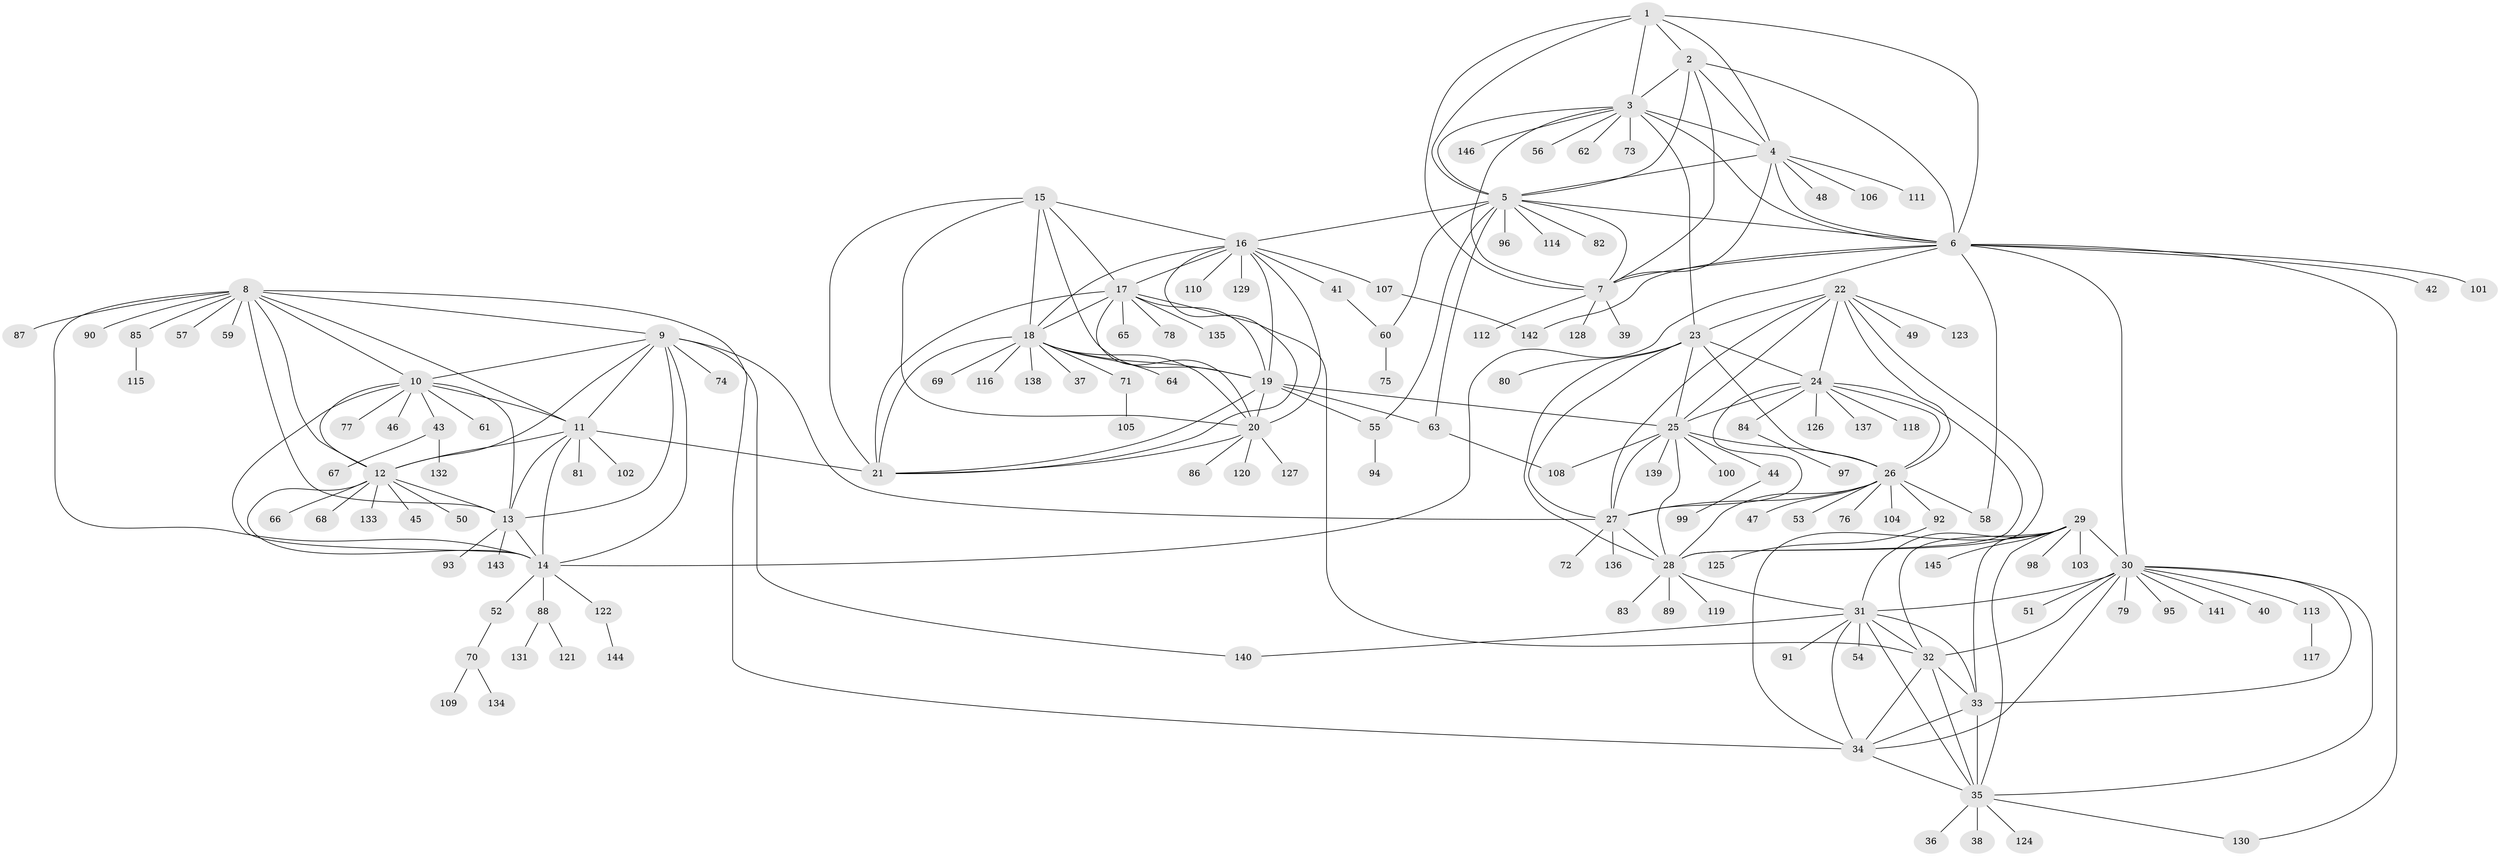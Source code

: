 // coarse degree distribution, {6: 0.0392156862745098, 11: 0.00980392156862745, 9: 0.0392156862745098, 13: 0.0196078431372549, 12: 0.0392156862745098, 8: 0.0392156862745098, 4: 0.0196078431372549, 10: 0.00980392156862745, 7: 0.0196078431372549, 5: 0.0196078431372549, 1: 0.6470588235294118, 2: 0.049019607843137254, 3: 0.049019607843137254}
// Generated by graph-tools (version 1.1) at 2025/19/03/04/25 18:19:56]
// undirected, 146 vertices, 234 edges
graph export_dot {
graph [start="1"]
  node [color=gray90,style=filled];
  1;
  2;
  3;
  4;
  5;
  6;
  7;
  8;
  9;
  10;
  11;
  12;
  13;
  14;
  15;
  16;
  17;
  18;
  19;
  20;
  21;
  22;
  23;
  24;
  25;
  26;
  27;
  28;
  29;
  30;
  31;
  32;
  33;
  34;
  35;
  36;
  37;
  38;
  39;
  40;
  41;
  42;
  43;
  44;
  45;
  46;
  47;
  48;
  49;
  50;
  51;
  52;
  53;
  54;
  55;
  56;
  57;
  58;
  59;
  60;
  61;
  62;
  63;
  64;
  65;
  66;
  67;
  68;
  69;
  70;
  71;
  72;
  73;
  74;
  75;
  76;
  77;
  78;
  79;
  80;
  81;
  82;
  83;
  84;
  85;
  86;
  87;
  88;
  89;
  90;
  91;
  92;
  93;
  94;
  95;
  96;
  97;
  98;
  99;
  100;
  101;
  102;
  103;
  104;
  105;
  106;
  107;
  108;
  109;
  110;
  111;
  112;
  113;
  114;
  115;
  116;
  117;
  118;
  119;
  120;
  121;
  122;
  123;
  124;
  125;
  126;
  127;
  128;
  129;
  130;
  131;
  132;
  133;
  134;
  135;
  136;
  137;
  138;
  139;
  140;
  141;
  142;
  143;
  144;
  145;
  146;
  1 -- 2;
  1 -- 3;
  1 -- 4;
  1 -- 5;
  1 -- 6;
  1 -- 7;
  2 -- 3;
  2 -- 4;
  2 -- 5;
  2 -- 6;
  2 -- 7;
  3 -- 4;
  3 -- 5;
  3 -- 6;
  3 -- 7;
  3 -- 23;
  3 -- 56;
  3 -- 62;
  3 -- 73;
  3 -- 146;
  4 -- 5;
  4 -- 6;
  4 -- 7;
  4 -- 48;
  4 -- 106;
  4 -- 111;
  5 -- 6;
  5 -- 7;
  5 -- 16;
  5 -- 55;
  5 -- 60;
  5 -- 63;
  5 -- 82;
  5 -- 96;
  5 -- 114;
  6 -- 7;
  6 -- 14;
  6 -- 30;
  6 -- 42;
  6 -- 58;
  6 -- 101;
  6 -- 130;
  6 -- 142;
  7 -- 39;
  7 -- 112;
  7 -- 128;
  8 -- 9;
  8 -- 10;
  8 -- 11;
  8 -- 12;
  8 -- 13;
  8 -- 14;
  8 -- 34;
  8 -- 57;
  8 -- 59;
  8 -- 85;
  8 -- 87;
  8 -- 90;
  9 -- 10;
  9 -- 11;
  9 -- 12;
  9 -- 13;
  9 -- 14;
  9 -- 27;
  9 -- 74;
  9 -- 140;
  10 -- 11;
  10 -- 12;
  10 -- 13;
  10 -- 14;
  10 -- 43;
  10 -- 46;
  10 -- 61;
  10 -- 77;
  11 -- 12;
  11 -- 13;
  11 -- 14;
  11 -- 21;
  11 -- 81;
  11 -- 102;
  12 -- 13;
  12 -- 14;
  12 -- 45;
  12 -- 50;
  12 -- 66;
  12 -- 68;
  12 -- 133;
  13 -- 14;
  13 -- 93;
  13 -- 143;
  14 -- 52;
  14 -- 88;
  14 -- 122;
  15 -- 16;
  15 -- 17;
  15 -- 18;
  15 -- 19;
  15 -- 20;
  15 -- 21;
  16 -- 17;
  16 -- 18;
  16 -- 19;
  16 -- 20;
  16 -- 21;
  16 -- 41;
  16 -- 107;
  16 -- 110;
  16 -- 129;
  17 -- 18;
  17 -- 19;
  17 -- 20;
  17 -- 21;
  17 -- 32;
  17 -- 65;
  17 -- 78;
  17 -- 135;
  18 -- 19;
  18 -- 20;
  18 -- 21;
  18 -- 37;
  18 -- 64;
  18 -- 69;
  18 -- 71;
  18 -- 116;
  18 -- 138;
  19 -- 20;
  19 -- 21;
  19 -- 25;
  19 -- 55;
  19 -- 63;
  20 -- 21;
  20 -- 86;
  20 -- 120;
  20 -- 127;
  22 -- 23;
  22 -- 24;
  22 -- 25;
  22 -- 26;
  22 -- 27;
  22 -- 28;
  22 -- 49;
  22 -- 123;
  23 -- 24;
  23 -- 25;
  23 -- 26;
  23 -- 27;
  23 -- 28;
  23 -- 80;
  24 -- 25;
  24 -- 26;
  24 -- 27;
  24 -- 28;
  24 -- 84;
  24 -- 118;
  24 -- 126;
  24 -- 137;
  25 -- 26;
  25 -- 27;
  25 -- 28;
  25 -- 44;
  25 -- 100;
  25 -- 108;
  25 -- 139;
  26 -- 27;
  26 -- 28;
  26 -- 47;
  26 -- 53;
  26 -- 58;
  26 -- 76;
  26 -- 92;
  26 -- 104;
  27 -- 28;
  27 -- 72;
  27 -- 136;
  28 -- 31;
  28 -- 83;
  28 -- 89;
  28 -- 119;
  29 -- 30;
  29 -- 31;
  29 -- 32;
  29 -- 33;
  29 -- 34;
  29 -- 35;
  29 -- 98;
  29 -- 103;
  29 -- 145;
  30 -- 31;
  30 -- 32;
  30 -- 33;
  30 -- 34;
  30 -- 35;
  30 -- 40;
  30 -- 51;
  30 -- 79;
  30 -- 95;
  30 -- 113;
  30 -- 141;
  31 -- 32;
  31 -- 33;
  31 -- 34;
  31 -- 35;
  31 -- 54;
  31 -- 91;
  31 -- 140;
  32 -- 33;
  32 -- 34;
  32 -- 35;
  33 -- 34;
  33 -- 35;
  34 -- 35;
  35 -- 36;
  35 -- 38;
  35 -- 124;
  35 -- 130;
  41 -- 60;
  43 -- 67;
  43 -- 132;
  44 -- 99;
  52 -- 70;
  55 -- 94;
  60 -- 75;
  63 -- 108;
  70 -- 109;
  70 -- 134;
  71 -- 105;
  84 -- 97;
  85 -- 115;
  88 -- 121;
  88 -- 131;
  92 -- 125;
  107 -- 142;
  113 -- 117;
  122 -- 144;
}
